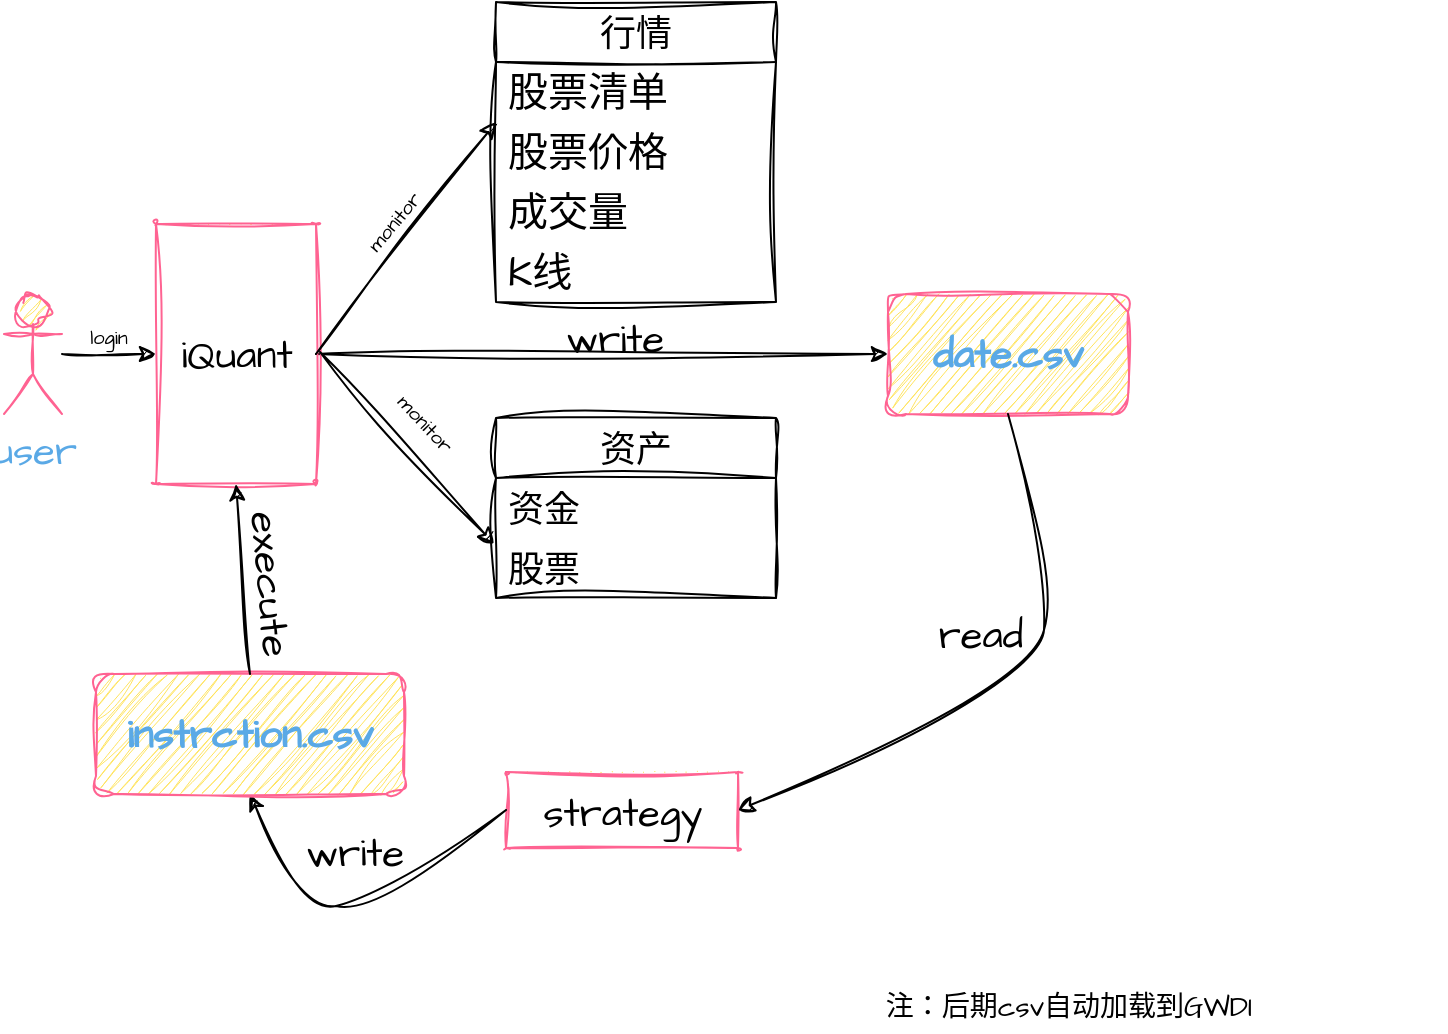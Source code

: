 <mxfile version="21.0.10" type="github">
  <diagram name="第 1 页" id="CLrfdcniHtGFA_o3bpvu">
    <mxGraphModel dx="1272" dy="765" grid="0" gridSize="10" guides="1" tooltips="1" connect="1" arrows="1" fold="1" page="1" pageScale="1" pageWidth="827" pageHeight="1169" math="0" shadow="0">
      <root>
        <mxCell id="0" />
        <mxCell id="1" parent="0" />
        <mxCell id="hLy8-3Ct1I8fsUvzVsxO-1" value="user" style="shape=umlActor;verticalLabelPosition=bottom;verticalAlign=top;html=1;outlineConnect=0;hachureGap=4;fontFamily=Architects Daughter;fontSource=https%3A%2F%2Ffonts.googleapis.com%2Fcss%3Ffamily%3DArchitects%2BDaughter;fontSize=20;labelBackgroundColor=none;fillColor=#FFE45E;strokeColor=#FF6392;fontColor=#5AA9E6;rounded=1;sketch=1;curveFitting=1;jiggle=2;" parent="1" vertex="1">
          <mxGeometry x="47" y="249" width="29" height="60" as="geometry" />
        </mxCell>
        <mxCell id="J5uwWKIG4JOLan59Y8at-34" value="" style="edgeStyle=orthogonalEdgeStyle;rounded=0;hachureGap=4;orthogonalLoop=1;jettySize=auto;html=1;fontFamily=Architects Daughter;fontSource=https%3A%2F%2Ffonts.googleapis.com%2Fcss%3Ffamily%3DArchitects%2BDaughter;fontSize=16;sketch=1;curveFitting=1;jiggle=2;" edge="1" parent="1" source="hLy8-3Ct1I8fsUvzVsxO-2" target="J5uwWKIG4JOLan59Y8at-33">
          <mxGeometry relative="1" as="geometry" />
        </mxCell>
        <mxCell id="hLy8-3Ct1I8fsUvzVsxO-2" value="" style="swimlane;startSize=0;hachureGap=4;fontFamily=Architects Daughter;fontSource=https%3A%2F%2Ffonts.googleapis.com%2Fcss%3Ffamily%3DArchitects%2BDaughter;fontSize=20;labelBackgroundColor=none;fillColor=#FFE45E;strokeColor=#FF6392;fontColor=#5AA9E6;rounded=1;sketch=1;curveFitting=1;jiggle=2;" parent="1" vertex="1">
          <mxGeometry x="123" y="214" width="80" height="130" as="geometry">
            <mxRectangle x="123" y="214" width="50" height="40" as="alternateBounds" />
          </mxGeometry>
        </mxCell>
        <mxCell id="J5uwWKIG4JOLan59Y8at-3" value="iQuant" style="text;html=1;align=center;verticalAlign=middle;resizable=0;points=[];autosize=1;strokeColor=none;fillColor=none;fontSize=20;fontFamily=Architects Daughter;sketch=1;curveFitting=1;jiggle=2;" vertex="1" parent="hLy8-3Ct1I8fsUvzVsxO-2">
          <mxGeometry x="3" y="47" width="74" height="36" as="geometry" />
        </mxCell>
        <mxCell id="J5uwWKIG4JOLan59Y8at-1" value="" style="endArrow=classic;html=1;rounded=1;hachureGap=4;fontFamily=Architects Daughter;fontSource=https%3A%2F%2Ffonts.googleapis.com%2Fcss%3Ffamily%3DArchitects%2BDaughter;fontSize=16;entryX=0;entryY=0.5;entryDx=0;entryDy=0;sketch=1;curveFitting=1;jiggle=2;" edge="1" parent="1" source="hLy8-3Ct1I8fsUvzVsxO-1" target="hLy8-3Ct1I8fsUvzVsxO-2">
          <mxGeometry width="50" height="50" relative="1" as="geometry">
            <mxPoint x="387" y="419" as="sourcePoint" />
            <mxPoint x="437" y="369" as="targetPoint" />
          </mxGeometry>
        </mxCell>
        <mxCell id="J5uwWKIG4JOLan59Y8at-2" value="&lt;font style=&quot;font-size: 10px;&quot;&gt;login&lt;/font&gt;" style="text;html=1;align=center;verticalAlign=middle;resizable=0;points=[];autosize=1;strokeColor=none;fillColor=none;fontSize=20;fontFamily=Architects Daughter;sketch=1;curveFitting=1;jiggle=2;" vertex="1" parent="1">
          <mxGeometry x="78" y="249" width="41" height="36" as="geometry" />
        </mxCell>
        <mxCell id="J5uwWKIG4JOLan59Y8at-7" value="" style="endArrow=classic;html=1;rounded=0;hachureGap=4;fontFamily=Architects Daughter;fontSource=https%3A%2F%2Ffonts.googleapis.com%2Fcss%3Ffamily%3DArchitects%2BDaughter;fontSize=16;exitX=1;exitY=0.5;exitDx=0;exitDy=0;entryX=0;entryY=0;entryDx=0;entryDy=0;entryPerimeter=0;sketch=1;curveFitting=1;jiggle=2;" edge="1" parent="1" source="hLy8-3Ct1I8fsUvzVsxO-2" target="J5uwWKIG4JOLan59Y8at-16">
          <mxGeometry width="50" height="50" relative="1" as="geometry">
            <mxPoint x="387" y="419" as="sourcePoint" />
            <mxPoint x="283" y="184" as="targetPoint" />
          </mxGeometry>
        </mxCell>
        <mxCell id="J5uwWKIG4JOLan59Y8at-9" value="" style="endArrow=classic;html=1;rounded=0;hachureGap=4;fontFamily=Architects Daughter;fontSource=https%3A%2F%2Ffonts.googleapis.com%2Fcss%3Ffamily%3DArchitects%2BDaughter;fontSize=16;entryX=-0.007;entryY=0.1;entryDx=0;entryDy=0;entryPerimeter=0;sketch=1;curveFitting=1;jiggle=2;" edge="1" parent="1" target="J5uwWKIG4JOLan59Y8at-20">
          <mxGeometry width="50" height="50" relative="1" as="geometry">
            <mxPoint x="205" y="278" as="sourcePoint" />
            <mxPoint x="283" y="374" as="targetPoint" />
          </mxGeometry>
        </mxCell>
        <mxCell id="J5uwWKIG4JOLan59Y8at-10" value="&lt;font style=&quot;font-size: 10px;&quot;&gt;monitor&lt;/font&gt;" style="text;html=1;align=center;verticalAlign=middle;resizable=0;points=[];autosize=1;strokeColor=none;fillColor=none;fontSize=20;fontFamily=Architects Daughter;rotation=-50;sketch=1;curveFitting=1;jiggle=2;" vertex="1" parent="1">
          <mxGeometry x="209" y="193" width="60" height="36" as="geometry" />
        </mxCell>
        <mxCell id="J5uwWKIG4JOLan59Y8at-11" value="&lt;font style=&quot;font-size: 10px;&quot;&gt;monitor&lt;/font&gt;" style="text;html=1;align=center;verticalAlign=middle;resizable=0;points=[];autosize=1;strokeColor=none;fillColor=none;fontSize=20;fontFamily=Architects Daughter;rotation=47;sketch=1;curveFitting=1;jiggle=2;" vertex="1" parent="1">
          <mxGeometry x="230" y="293" width="60" height="36" as="geometry" />
        </mxCell>
        <mxCell id="J5uwWKIG4JOLan59Y8at-18" value="&lt;font style=&quot;font-size: 18px;&quot;&gt;资产&lt;/font&gt;" style="swimlane;fontStyle=0;childLayout=stackLayout;horizontal=1;startSize=30;horizontalStack=0;resizeParent=1;resizeParentMax=0;resizeLast=0;collapsible=1;marginBottom=0;whiteSpace=wrap;html=1;hachureGap=4;fontFamily=Architects Daughter;fontSource=https%3A%2F%2Ffonts.googleapis.com%2Fcss%3Ffamily%3DArchitects%2BDaughter;fontSize=20;sketch=1;curveFitting=1;jiggle=2;" vertex="1" parent="1">
          <mxGeometry x="293" y="311" width="140" height="90" as="geometry" />
        </mxCell>
        <mxCell id="J5uwWKIG4JOLan59Y8at-19" value="&lt;font style=&quot;font-size: 18px;&quot;&gt;资金&lt;/font&gt;" style="text;strokeColor=none;fillColor=none;align=left;verticalAlign=middle;spacingLeft=4;spacingRight=4;overflow=hidden;points=[[0,0.5],[1,0.5]];portConstraint=eastwest;rotatable=0;whiteSpace=wrap;html=1;fontSize=20;fontFamily=Architects Daughter;sketch=1;curveFitting=1;jiggle=2;" vertex="1" parent="J5uwWKIG4JOLan59Y8at-18">
          <mxGeometry y="30" width="140" height="30" as="geometry" />
        </mxCell>
        <mxCell id="J5uwWKIG4JOLan59Y8at-20" value="&lt;font style=&quot;font-size: 18px;&quot;&gt;股票&lt;/font&gt;" style="text;strokeColor=none;fillColor=none;align=left;verticalAlign=middle;spacingLeft=4;spacingRight=4;overflow=hidden;points=[[0,0.5],[1,0.5]];portConstraint=eastwest;rotatable=0;whiteSpace=wrap;html=1;fontSize=20;fontFamily=Architects Daughter;sketch=1;curveFitting=1;jiggle=2;" vertex="1" parent="J5uwWKIG4JOLan59Y8at-18">
          <mxGeometry y="60" width="140" height="30" as="geometry" />
        </mxCell>
        <mxCell id="J5uwWKIG4JOLan59Y8at-14" value="&lt;font style=&quot;font-size: 18px;&quot;&gt;行情&lt;/font&gt;" style="swimlane;fontStyle=0;childLayout=stackLayout;horizontal=1;startSize=30;horizontalStack=0;resizeParent=1;resizeParentMax=0;resizeLast=0;collapsible=1;marginBottom=0;whiteSpace=wrap;html=1;hachureGap=4;fontFamily=Architects Daughter;fontSource=https%3A%2F%2Ffonts.googleapis.com%2Fcss%3Ffamily%3DArchitects%2BDaughter;fontSize=20;sketch=1;curveFitting=1;jiggle=2;" vertex="1" parent="1">
          <mxGeometry x="293" y="103" width="140" height="150" as="geometry">
            <mxRectangle x="329" y="54" width="71" height="36" as="alternateBounds" />
          </mxGeometry>
        </mxCell>
        <mxCell id="J5uwWKIG4JOLan59Y8at-15" value="股票清单" style="text;strokeColor=none;fillColor=none;align=left;verticalAlign=middle;spacingLeft=4;spacingRight=4;overflow=hidden;points=[[0,0.5],[1,0.5]];portConstraint=eastwest;rotatable=0;whiteSpace=wrap;html=1;fontSize=20;fontFamily=Architects Daughter;sketch=1;curveFitting=1;jiggle=2;" vertex="1" parent="J5uwWKIG4JOLan59Y8at-14">
          <mxGeometry y="30" width="140" height="30" as="geometry" />
        </mxCell>
        <mxCell id="J5uwWKIG4JOLan59Y8at-16" value="股票价格" style="text;strokeColor=none;fillColor=none;align=left;verticalAlign=middle;spacingLeft=4;spacingRight=4;overflow=hidden;points=[[0,0.5],[1,0.5]];portConstraint=eastwest;rotatable=0;whiteSpace=wrap;html=1;fontSize=20;fontFamily=Architects Daughter;sketch=1;curveFitting=1;jiggle=2;" vertex="1" parent="J5uwWKIG4JOLan59Y8at-14">
          <mxGeometry y="60" width="140" height="30" as="geometry" />
        </mxCell>
        <mxCell id="J5uwWKIG4JOLan59Y8at-17" value="成交量&lt;br&gt;" style="text;strokeColor=none;fillColor=none;align=left;verticalAlign=middle;spacingLeft=4;spacingRight=4;overflow=hidden;points=[[0,0.5],[1,0.5]];portConstraint=eastwest;rotatable=0;whiteSpace=wrap;html=1;fontSize=20;fontFamily=Architects Daughter;sketch=1;curveFitting=1;jiggle=2;" vertex="1" parent="J5uwWKIG4JOLan59Y8at-14">
          <mxGeometry y="90" width="140" height="30" as="geometry" />
        </mxCell>
        <mxCell id="J5uwWKIG4JOLan59Y8at-32" value="K线" style="text;strokeColor=none;fillColor=none;align=left;verticalAlign=middle;spacingLeft=4;spacingRight=4;overflow=hidden;points=[[0,0.5],[1,0.5]];portConstraint=eastwest;rotatable=0;whiteSpace=wrap;html=1;fontSize=20;fontFamily=Architects Daughter;sketch=1;curveFitting=1;jiggle=2;" vertex="1" parent="J5uwWKIG4JOLan59Y8at-14">
          <mxGeometry y="120" width="140" height="30" as="geometry" />
        </mxCell>
        <mxCell id="J5uwWKIG4JOLan59Y8at-33" value="date.csv" style="whiteSpace=wrap;html=1;fontSize=20;fontFamily=Architects Daughter;fillColor=#FFE45E;strokeColor=#FF6392;fontColor=#5AA9E6;fontStyle=1;startSize=0;hachureGap=4;fontSource=https%3A%2F%2Ffonts.googleapis.com%2Fcss%3Ffamily%3DArchitects%2BDaughter;labelBackgroundColor=none;rounded=1;sketch=1;curveFitting=1;jiggle=2;" vertex="1" parent="1">
          <mxGeometry x="489" y="249" width="120" height="60" as="geometry" />
        </mxCell>
        <mxCell id="J5uwWKIG4JOLan59Y8at-35" value="&lt;font style=&quot;font-size: 20px;&quot;&gt;write&lt;/font&gt;" style="text;html=1;align=center;verticalAlign=middle;resizable=0;points=[];autosize=1;strokeColor=none;fillColor=none;fontSize=20;fontFamily=Architects Daughter;sketch=1;curveFitting=1;jiggle=2;" vertex="1" parent="1">
          <mxGeometry x="318" y="253" width="67" height="36" as="geometry" />
        </mxCell>
        <mxCell id="J5uwWKIG4JOLan59Y8at-36" value="" style="swimlane;startSize=0;hachureGap=4;fontFamily=Architects Daughter;fontSource=https%3A%2F%2Ffonts.googleapis.com%2Fcss%3Ffamily%3DArchitects%2BDaughter;fontSize=20;labelBackgroundColor=none;fillColor=#FFE45E;strokeColor=#FF6392;fontColor=#5AA9E6;rounded=1;sketch=1;curveFitting=1;jiggle=2;" vertex="1" parent="1">
          <mxGeometry x="298" y="488" width="116" height="38" as="geometry">
            <mxRectangle x="123" y="214" width="50" height="40" as="alternateBounds" />
          </mxGeometry>
        </mxCell>
        <mxCell id="J5uwWKIG4JOLan59Y8at-37" value="strategy" style="text;html=1;align=center;verticalAlign=middle;resizable=0;points=[];autosize=1;strokeColor=none;fillColor=none;fontSize=20;fontFamily=Architects Daughter;container=1;sketch=1;curveFitting=1;jiggle=2;" vertex="1" parent="J5uwWKIG4JOLan59Y8at-36">
          <mxGeometry x="9" y="2" width="98" height="36" as="geometry" />
        </mxCell>
        <mxCell id="J5uwWKIG4JOLan59Y8at-41" value="" style="curved=1;endArrow=classic;html=1;rounded=0;hachureGap=4;fontFamily=Architects Daughter;fontSource=https%3A%2F%2Ffonts.googleapis.com%2Fcss%3Ffamily%3DArchitects%2BDaughter;fontSize=16;exitX=0.5;exitY=1;exitDx=0;exitDy=0;entryX=1;entryY=0.5;entryDx=0;entryDy=0;sketch=1;curveFitting=1;jiggle=2;" edge="1" parent="1" source="J5uwWKIG4JOLan59Y8at-33" target="J5uwWKIG4JOLan59Y8at-36">
          <mxGeometry width="50" height="50" relative="1" as="geometry">
            <mxPoint x="387" y="464" as="sourcePoint" />
            <mxPoint x="437" y="414" as="targetPoint" />
            <Array as="points">
              <mxPoint x="574" y="386" />
              <mxPoint x="560" y="448" />
            </Array>
          </mxGeometry>
        </mxCell>
        <mxCell id="J5uwWKIG4JOLan59Y8at-42" value="" style="curved=1;endArrow=classic;html=1;rounded=0;hachureGap=4;fontFamily=Architects Daughter;fontSource=https%3A%2F%2Ffonts.googleapis.com%2Fcss%3Ffamily%3DArchitects%2BDaughter;fontSize=16;exitX=0;exitY=0.5;exitDx=0;exitDy=0;entryX=0.5;entryY=1;entryDx=0;entryDy=0;sketch=1;curveFitting=1;jiggle=2;" edge="1" parent="1" source="J5uwWKIG4JOLan59Y8at-36" target="J5uwWKIG4JOLan59Y8at-45">
          <mxGeometry width="50" height="50" relative="1" as="geometry">
            <mxPoint x="153" y="512" as="sourcePoint" />
            <mxPoint x="179" y="501" as="targetPoint" />
            <Array as="points">
              <mxPoint x="231" y="555" />
              <mxPoint x="195" y="555" />
            </Array>
          </mxGeometry>
        </mxCell>
        <mxCell id="J5uwWKIG4JOLan59Y8at-43" value="read" style="text;html=1;align=center;verticalAlign=middle;resizable=0;points=[];autosize=1;strokeColor=none;fillColor=none;fontSize=20;fontFamily=Architects Daughter;sketch=1;curveFitting=1;jiggle=2;" vertex="1" parent="1">
          <mxGeometry x="505" y="401" width="60" height="36" as="geometry" />
        </mxCell>
        <mxCell id="J5uwWKIG4JOLan59Y8at-44" value="write" style="text;html=1;align=center;verticalAlign=middle;resizable=0;points=[];autosize=1;strokeColor=none;fillColor=none;fontSize=20;fontFamily=Architects Daughter;sketch=1;curveFitting=1;jiggle=2;" vertex="1" parent="1">
          <mxGeometry x="188" y="510" width="67" height="36" as="geometry" />
        </mxCell>
        <mxCell id="J5uwWKIG4JOLan59Y8at-45" value="instrction.csv" style="whiteSpace=wrap;html=1;fontSize=20;fontFamily=Architects Daughter;fillColor=#FFE45E;strokeColor=#FF6392;fontColor=#5AA9E6;fontStyle=1;startSize=0;hachureGap=4;fontSource=https%3A%2F%2Ffonts.googleapis.com%2Fcss%3Ffamily%3DArchitects%2BDaughter;labelBackgroundColor=none;rounded=1;sketch=1;curveFitting=1;jiggle=2;" vertex="1" parent="1">
          <mxGeometry x="93" y="439" width="154" height="60" as="geometry" />
        </mxCell>
        <mxCell id="J5uwWKIG4JOLan59Y8at-46" value="" style="endArrow=classic;html=1;rounded=0;hachureGap=4;fontFamily=Architects Daughter;fontSource=https%3A%2F%2Ffonts.googleapis.com%2Fcss%3Ffamily%3DArchitects%2BDaughter;fontSize=16;exitX=0.5;exitY=0;exitDx=0;exitDy=0;entryX=0.5;entryY=1;entryDx=0;entryDy=0;sketch=1;curveFitting=1;jiggle=2;" edge="1" parent="1" source="J5uwWKIG4JOLan59Y8at-45" target="hLy8-3Ct1I8fsUvzVsxO-2">
          <mxGeometry width="50" height="50" relative="1" as="geometry">
            <mxPoint x="387" y="425" as="sourcePoint" />
            <mxPoint x="437" y="375" as="targetPoint" />
          </mxGeometry>
        </mxCell>
        <mxCell id="J5uwWKIG4JOLan59Y8at-47" value="execute" style="text;html=1;align=center;verticalAlign=middle;resizable=0;points=[];autosize=1;strokeColor=none;fillColor=none;fontSize=20;fontFamily=Architects Daughter;rotation=85;sketch=1;curveFitting=1;jiggle=2;" vertex="1" parent="1">
          <mxGeometry x="135" y="375" width="91" height="36" as="geometry" />
        </mxCell>
        <mxCell id="J5uwWKIG4JOLan59Y8at-53" value="&lt;font style=&quot;font-size: 14px;&quot;&gt;注：后期csv自动加载到GWDI&lt;/font&gt;" style="text;html=1;strokeColor=none;fillColor=none;align=center;verticalAlign=middle;whiteSpace=wrap;rounded=0;fontSize=20;fontFamily=Architects Daughter;" vertex="1" parent="1">
          <mxGeometry x="391" y="588" width="377" height="30" as="geometry" />
        </mxCell>
      </root>
    </mxGraphModel>
  </diagram>
</mxfile>
